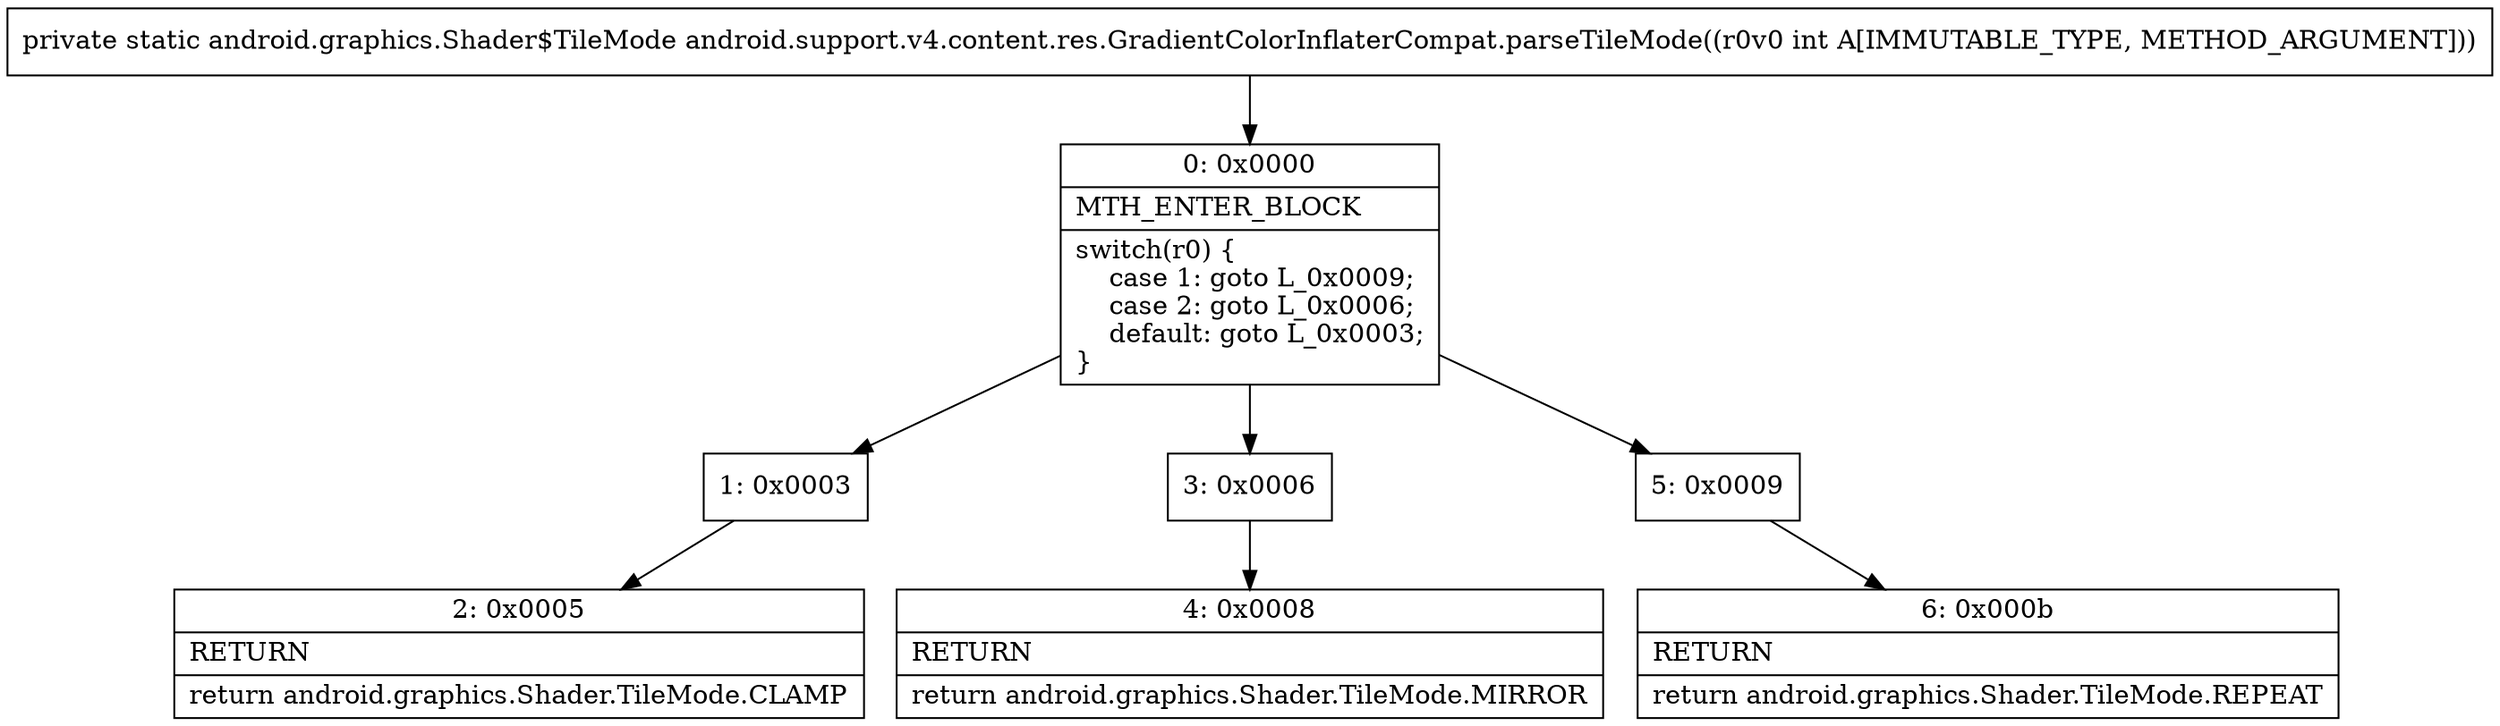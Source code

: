 digraph "CFG forandroid.support.v4.content.res.GradientColorInflaterCompat.parseTileMode(I)Landroid\/graphics\/Shader$TileMode;" {
Node_0 [shape=record,label="{0\:\ 0x0000|MTH_ENTER_BLOCK\l|switch(r0) \{\l    case 1: goto L_0x0009;\l    case 2: goto L_0x0006;\l    default: goto L_0x0003;\l\}\l}"];
Node_1 [shape=record,label="{1\:\ 0x0003}"];
Node_2 [shape=record,label="{2\:\ 0x0005|RETURN\l|return android.graphics.Shader.TileMode.CLAMP\l}"];
Node_3 [shape=record,label="{3\:\ 0x0006}"];
Node_4 [shape=record,label="{4\:\ 0x0008|RETURN\l|return android.graphics.Shader.TileMode.MIRROR\l}"];
Node_5 [shape=record,label="{5\:\ 0x0009}"];
Node_6 [shape=record,label="{6\:\ 0x000b|RETURN\l|return android.graphics.Shader.TileMode.REPEAT\l}"];
MethodNode[shape=record,label="{private static android.graphics.Shader$TileMode android.support.v4.content.res.GradientColorInflaterCompat.parseTileMode((r0v0 int A[IMMUTABLE_TYPE, METHOD_ARGUMENT])) }"];
MethodNode -> Node_0;
Node_0 -> Node_1;
Node_0 -> Node_3;
Node_0 -> Node_5;
Node_1 -> Node_2;
Node_3 -> Node_4;
Node_5 -> Node_6;
}

